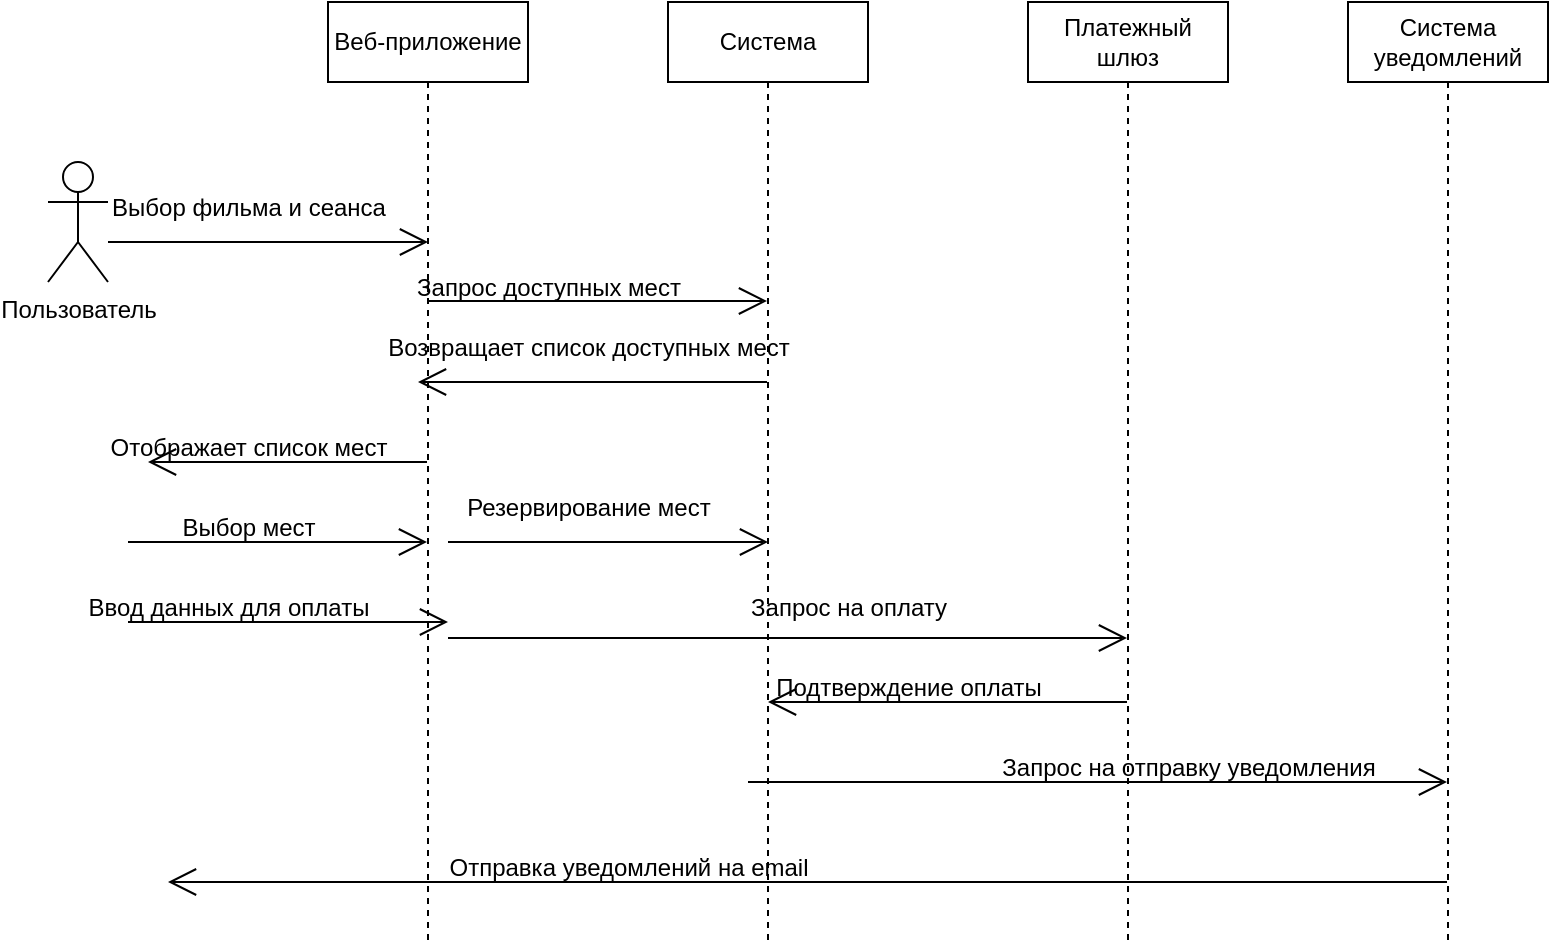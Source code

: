 <mxfile version="26.0.15">
  <diagram name="Страница — 1" id="Zj5ODRJWwaAV_673gNy1">
    <mxGraphModel dx="1050" dy="653" grid="1" gridSize="10" guides="1" tooltips="1" connect="1" arrows="1" fold="1" page="1" pageScale="1" pageWidth="1169" pageHeight="827" math="0" shadow="0">
      <root>
        <mxCell id="0" />
        <mxCell id="1" parent="0" />
        <mxCell id="pxH5V_kaZkKpWymMHhDQ-1" value="Пользователь" style="shape=umlActor;verticalLabelPosition=bottom;verticalAlign=top;html=1;outlineConnect=0;" vertex="1" parent="1">
          <mxGeometry x="60" y="90" width="30" height="60" as="geometry" />
        </mxCell>
        <mxCell id="pxH5V_kaZkKpWymMHhDQ-2" value="Веб-приложение" style="shape=umlLifeline;perimeter=lifelinePerimeter;whiteSpace=wrap;html=1;container=1;dropTarget=0;collapsible=0;recursiveResize=0;outlineConnect=0;portConstraint=eastwest;newEdgeStyle={&quot;curved&quot;:0,&quot;rounded&quot;:0};" vertex="1" parent="1">
          <mxGeometry x="200" y="10" width="100" height="470" as="geometry" />
        </mxCell>
        <mxCell id="pxH5V_kaZkKpWymMHhDQ-3" value="Система" style="shape=umlLifeline;perimeter=lifelinePerimeter;whiteSpace=wrap;html=1;container=1;dropTarget=0;collapsible=0;recursiveResize=0;outlineConnect=0;portConstraint=eastwest;newEdgeStyle={&quot;curved&quot;:0,&quot;rounded&quot;:0};" vertex="1" parent="1">
          <mxGeometry x="370" y="10" width="100" height="470" as="geometry" />
        </mxCell>
        <mxCell id="pxH5V_kaZkKpWymMHhDQ-5" value="Платежный шлюз" style="shape=umlLifeline;perimeter=lifelinePerimeter;whiteSpace=wrap;html=1;container=1;dropTarget=0;collapsible=0;recursiveResize=0;outlineConnect=0;portConstraint=eastwest;newEdgeStyle={&quot;curved&quot;:0,&quot;rounded&quot;:0};" vertex="1" parent="1">
          <mxGeometry x="550" y="10" width="100" height="470" as="geometry" />
        </mxCell>
        <mxCell id="pxH5V_kaZkKpWymMHhDQ-6" value="Система уведомлений" style="shape=umlLifeline;perimeter=lifelinePerimeter;whiteSpace=wrap;html=1;container=1;dropTarget=0;collapsible=0;recursiveResize=0;outlineConnect=0;portConstraint=eastwest;newEdgeStyle={&quot;curved&quot;:0,&quot;rounded&quot;:0};" vertex="1" parent="1">
          <mxGeometry x="710" y="10" width="100" height="470" as="geometry" />
        </mxCell>
        <mxCell id="pxH5V_kaZkKpWymMHhDQ-8" value="" style="endArrow=open;endFill=1;endSize=12;html=1;rounded=0;" edge="1" parent="1">
          <mxGeometry width="160" relative="1" as="geometry">
            <mxPoint x="90" y="130" as="sourcePoint" />
            <mxPoint x="250" y="130" as="targetPoint" />
          </mxGeometry>
        </mxCell>
        <mxCell id="pxH5V_kaZkKpWymMHhDQ-9" value="Выбор фильма и сеанса" style="text;html=1;align=center;verticalAlign=middle;resizable=0;points=[];autosize=1;strokeColor=none;fillColor=none;" vertex="1" parent="1">
          <mxGeometry x="80" y="98" width="160" height="30" as="geometry" />
        </mxCell>
        <mxCell id="pxH5V_kaZkKpWymMHhDQ-10" value="" style="endArrow=open;endFill=1;endSize=12;html=1;rounded=0;" edge="1" parent="1" target="pxH5V_kaZkKpWymMHhDQ-3">
          <mxGeometry width="160" relative="1" as="geometry">
            <mxPoint x="250" y="159.5" as="sourcePoint" />
            <mxPoint x="410" y="159.5" as="targetPoint" />
          </mxGeometry>
        </mxCell>
        <mxCell id="pxH5V_kaZkKpWymMHhDQ-11" value="Запрос доступных мест" style="text;html=1;align=center;verticalAlign=middle;resizable=0;points=[];autosize=1;strokeColor=none;fillColor=none;" vertex="1" parent="1">
          <mxGeometry x="230" y="138" width="160" height="30" as="geometry" />
        </mxCell>
        <mxCell id="pxH5V_kaZkKpWymMHhDQ-12" value="" style="endArrow=open;endFill=1;endSize=12;html=1;rounded=0;" edge="1" parent="1" source="pxH5V_kaZkKpWymMHhDQ-3">
          <mxGeometry width="160" relative="1" as="geometry">
            <mxPoint x="375" y="200" as="sourcePoint" />
            <mxPoint x="245" y="200" as="targetPoint" />
          </mxGeometry>
        </mxCell>
        <mxCell id="pxH5V_kaZkKpWymMHhDQ-13" value="Возвращает список доступных мест" style="text;html=1;align=center;verticalAlign=middle;resizable=0;points=[];autosize=1;strokeColor=none;fillColor=none;" vertex="1" parent="1">
          <mxGeometry x="220" y="168" width="220" height="30" as="geometry" />
        </mxCell>
        <mxCell id="pxH5V_kaZkKpWymMHhDQ-14" value="" style="endArrow=open;endFill=1;endSize=12;html=1;rounded=0;" edge="1" parent="1" source="pxH5V_kaZkKpWymMHhDQ-2">
          <mxGeometry width="160" relative="1" as="geometry">
            <mxPoint x="460" y="210" as="sourcePoint" />
            <mxPoint x="110" y="240" as="targetPoint" />
          </mxGeometry>
        </mxCell>
        <mxCell id="pxH5V_kaZkKpWymMHhDQ-15" value="Отображает список мест" style="text;html=1;align=center;verticalAlign=middle;resizable=0;points=[];autosize=1;strokeColor=none;fillColor=none;" vertex="1" parent="1">
          <mxGeometry x="80" y="218" width="160" height="30" as="geometry" />
        </mxCell>
        <mxCell id="pxH5V_kaZkKpWymMHhDQ-16" value="" style="endArrow=open;endFill=1;endSize=12;html=1;rounded=0;" edge="1" parent="1" target="pxH5V_kaZkKpWymMHhDQ-2">
          <mxGeometry width="160" relative="1" as="geometry">
            <mxPoint x="100" y="280" as="sourcePoint" />
            <mxPoint x="360" y="320" as="targetPoint" />
          </mxGeometry>
        </mxCell>
        <mxCell id="pxH5V_kaZkKpWymMHhDQ-17" value="Выбор мест" style="text;html=1;align=center;verticalAlign=middle;resizable=0;points=[];autosize=1;strokeColor=none;fillColor=none;" vertex="1" parent="1">
          <mxGeometry x="115" y="258" width="90" height="30" as="geometry" />
        </mxCell>
        <mxCell id="pxH5V_kaZkKpWymMHhDQ-19" value="" style="endArrow=open;endFill=1;endSize=12;html=1;rounded=0;" edge="1" parent="1">
          <mxGeometry width="160" relative="1" as="geometry">
            <mxPoint x="260" y="280" as="sourcePoint" />
            <mxPoint x="420" y="280" as="targetPoint" />
          </mxGeometry>
        </mxCell>
        <mxCell id="pxH5V_kaZkKpWymMHhDQ-20" value="Резервирование мест" style="text;html=1;align=center;verticalAlign=middle;resizable=0;points=[];autosize=1;strokeColor=none;fillColor=none;" vertex="1" parent="1">
          <mxGeometry x="255" y="248" width="150" height="30" as="geometry" />
        </mxCell>
        <mxCell id="pxH5V_kaZkKpWymMHhDQ-21" value="" style="endArrow=open;endFill=1;endSize=12;html=1;rounded=0;" edge="1" parent="1">
          <mxGeometry width="160" relative="1" as="geometry">
            <mxPoint x="100" y="320" as="sourcePoint" />
            <mxPoint x="260" y="320" as="targetPoint" />
          </mxGeometry>
        </mxCell>
        <mxCell id="pxH5V_kaZkKpWymMHhDQ-22" value="Ввод данных для оплаты" style="text;html=1;align=center;verticalAlign=middle;resizable=0;points=[];autosize=1;strokeColor=none;fillColor=none;" vertex="1" parent="1">
          <mxGeometry x="70" y="298" width="160" height="30" as="geometry" />
        </mxCell>
        <mxCell id="pxH5V_kaZkKpWymMHhDQ-23" value="" style="endArrow=open;endFill=1;endSize=12;html=1;rounded=0;" edge="1" parent="1" target="pxH5V_kaZkKpWymMHhDQ-5">
          <mxGeometry width="160" relative="1" as="geometry">
            <mxPoint x="260" y="328" as="sourcePoint" />
            <mxPoint x="420" y="328" as="targetPoint" />
          </mxGeometry>
        </mxCell>
        <mxCell id="pxH5V_kaZkKpWymMHhDQ-24" value="Запрос на оплату" style="text;html=1;align=center;verticalAlign=middle;resizable=0;points=[];autosize=1;strokeColor=none;fillColor=none;" vertex="1" parent="1">
          <mxGeometry x="400" y="298" width="120" height="30" as="geometry" />
        </mxCell>
        <mxCell id="pxH5V_kaZkKpWymMHhDQ-25" value="" style="endArrow=open;endFill=1;endSize=12;html=1;rounded=0;" edge="1" parent="1" source="pxH5V_kaZkKpWymMHhDQ-5">
          <mxGeometry width="160" relative="1" as="geometry">
            <mxPoint x="559.5" y="360" as="sourcePoint" />
            <mxPoint x="420" y="360" as="targetPoint" />
          </mxGeometry>
        </mxCell>
        <mxCell id="pxH5V_kaZkKpWymMHhDQ-26" value="Подтверждение оплаты" style="text;html=1;align=center;verticalAlign=middle;resizable=0;points=[];autosize=1;strokeColor=none;fillColor=none;" vertex="1" parent="1">
          <mxGeometry x="410" y="338" width="160" height="30" as="geometry" />
        </mxCell>
        <mxCell id="pxH5V_kaZkKpWymMHhDQ-27" value="" style="endArrow=open;endFill=1;endSize=12;html=1;rounded=0;" edge="1" parent="1" target="pxH5V_kaZkKpWymMHhDQ-6">
          <mxGeometry width="160" relative="1" as="geometry">
            <mxPoint x="410" y="400" as="sourcePoint" />
            <mxPoint x="570" y="400" as="targetPoint" />
          </mxGeometry>
        </mxCell>
        <mxCell id="pxH5V_kaZkKpWymMHhDQ-28" value="Запрос на отправку уведомления" style="text;html=1;align=center;verticalAlign=middle;resizable=0;points=[];autosize=1;strokeColor=none;fillColor=none;" vertex="1" parent="1">
          <mxGeometry x="525" y="378" width="210" height="30" as="geometry" />
        </mxCell>
        <mxCell id="pxH5V_kaZkKpWymMHhDQ-29" value="" style="endArrow=open;endFill=1;endSize=12;html=1;rounded=0;" edge="1" parent="1" source="pxH5V_kaZkKpWymMHhDQ-6">
          <mxGeometry width="160" relative="1" as="geometry">
            <mxPoint x="420" y="460" as="sourcePoint" />
            <mxPoint x="120" y="450" as="targetPoint" />
          </mxGeometry>
        </mxCell>
        <mxCell id="pxH5V_kaZkKpWymMHhDQ-30" value="Отправка уведомлений на email" style="text;html=1;align=center;verticalAlign=middle;resizable=0;points=[];autosize=1;strokeColor=none;fillColor=none;" vertex="1" parent="1">
          <mxGeometry x="250" y="428" width="200" height="30" as="geometry" />
        </mxCell>
      </root>
    </mxGraphModel>
  </diagram>
</mxfile>

